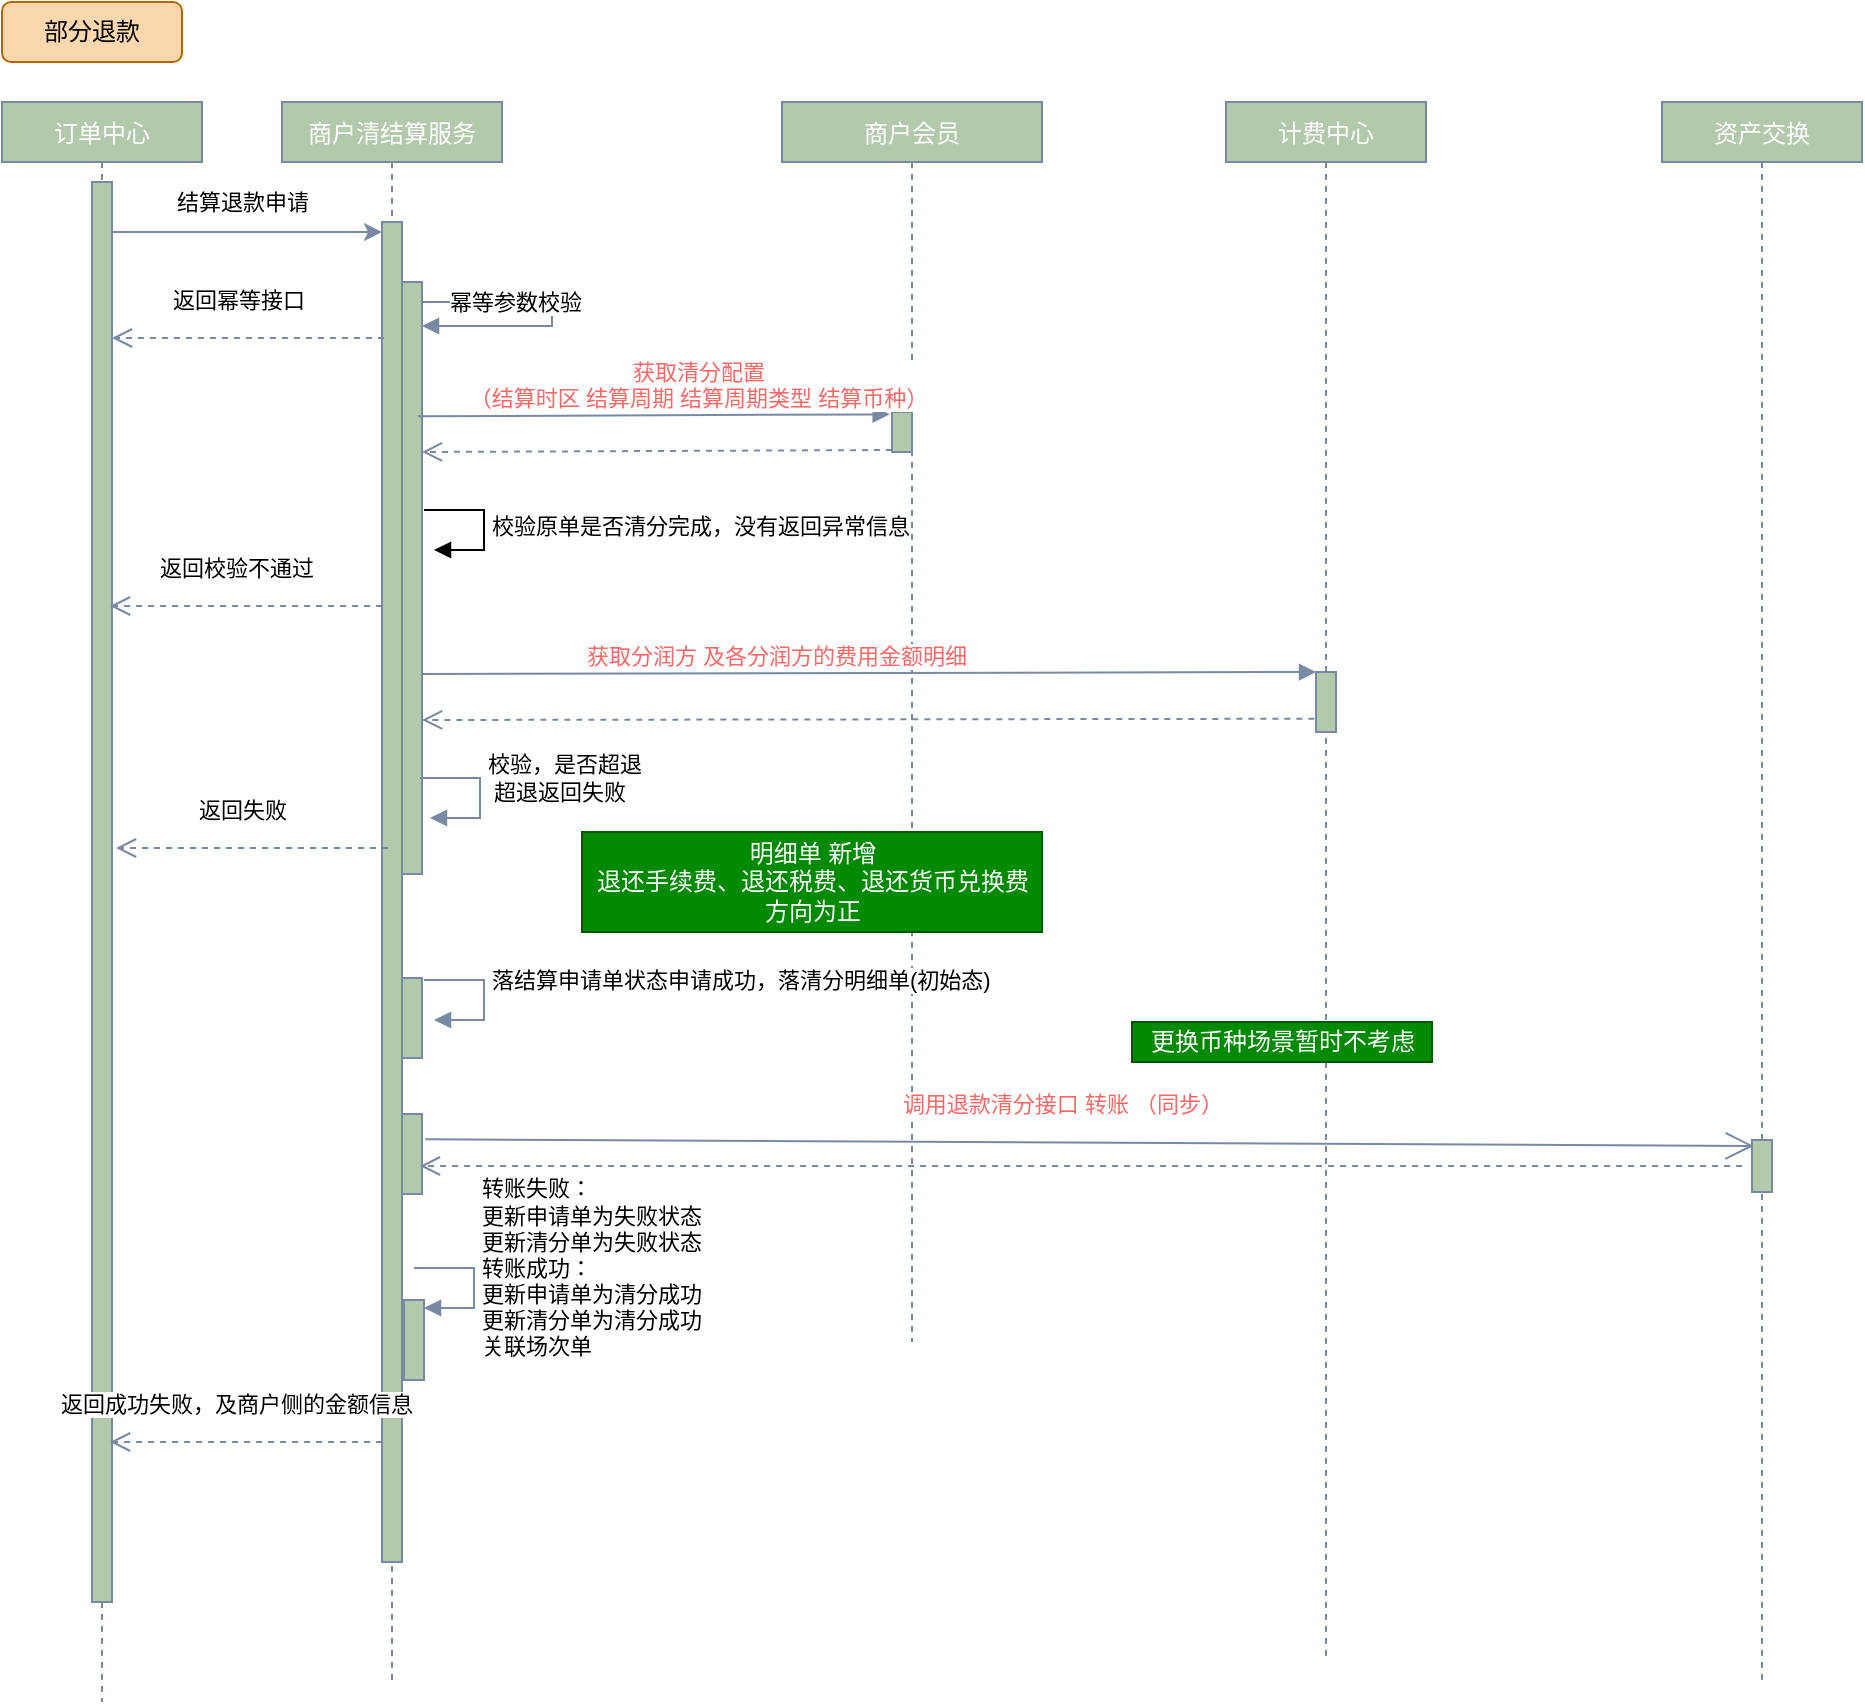 <mxfile version="16.0.3" type="github">
  <diagram id="kgpKYQtTHZ0yAKxKKP6v" name="Page-1">
    <mxGraphModel dx="1422" dy="754" grid="1" gridSize="10" guides="1" tooltips="1" connect="1" arrows="1" fold="1" page="1" pageScale="1" pageWidth="850" pageHeight="1100" math="0" shadow="0">
      <root>
        <mxCell id="0" />
        <mxCell id="1" parent="0" />
        <mxCell id="-24mSBLAlSgEENDBRZwc-1" value="订单中心" style="shape=umlLifeline;perimeter=lifelinePerimeter;container=1;collapsible=0;recursiveResize=0;shadow=0;strokeWidth=1;fillColor=#B2C9AB;strokeColor=#788AA3;fontColor=#FFFFFF;rounded=0;size=30;" parent="1" vertex="1">
          <mxGeometry x="20" y="60" width="100" height="800" as="geometry" />
        </mxCell>
        <mxCell id="-24mSBLAlSgEENDBRZwc-2" value="" style="points=[];perimeter=orthogonalPerimeter;shadow=0;strokeWidth=1;fillColor=#B2C9AB;strokeColor=#788AA3;fontColor=#46495D;rounded=0;" parent="-24mSBLAlSgEENDBRZwc-1" vertex="1">
          <mxGeometry x="45" y="40" width="10" height="710" as="geometry" />
        </mxCell>
        <mxCell id="-24mSBLAlSgEENDBRZwc-3" value="商户清结算服务" style="shape=umlLifeline;perimeter=lifelinePerimeter;container=1;collapsible=0;recursiveResize=0;shadow=0;strokeWidth=1;fillColor=#B2C9AB;strokeColor=#788AA3;fontColor=#FFFFFF;rounded=0;size=30;" parent="1" vertex="1">
          <mxGeometry x="160" y="60" width="110" height="790" as="geometry" />
        </mxCell>
        <mxCell id="-24mSBLAlSgEENDBRZwc-4" value="" style="points=[];perimeter=orthogonalPerimeter;shadow=0;strokeWidth=1;fillColor=#B2C9AB;strokeColor=#788AA3;fontColor=#46495D;rounded=0;" parent="-24mSBLAlSgEENDBRZwc-3" vertex="1">
          <mxGeometry x="50" y="60" width="10" height="670" as="geometry" />
        </mxCell>
        <mxCell id="-24mSBLAlSgEENDBRZwc-5" value="" style="html=1;points=[];perimeter=orthogonalPerimeter;fontSize=11;fontColor=#000000;strokeColor=#788AA3;fillColor=#B2C9AB;" parent="-24mSBLAlSgEENDBRZwc-3" vertex="1">
          <mxGeometry x="60" y="90" width="10" height="296" as="geometry" />
        </mxCell>
        <mxCell id="-24mSBLAlSgEENDBRZwc-6" value="幂等参数校验" style="edgeStyle=orthogonalEdgeStyle;html=1;align=left;spacingLeft=2;endArrow=block;rounded=0;fontSize=11;fontColor=#000000;strokeColor=#788AA3;fillColor=#B2C9AB;curved=0;exitX=1.003;exitY=0.207;exitDx=0;exitDy=0;exitPerimeter=0;" parent="-24mSBLAlSgEENDBRZwc-3" edge="1">
          <mxGeometry x="-0.824" relative="1" as="geometry">
            <mxPoint x="70.03" y="97.272" as="sourcePoint" />
            <Array as="points">
              <mxPoint x="135" y="100" />
              <mxPoint x="135" y="112" />
            </Array>
            <mxPoint as="offset" />
            <mxPoint x="70" y="112" as="targetPoint" />
          </mxGeometry>
        </mxCell>
        <mxCell id="-24mSBLAlSgEENDBRZwc-7" value="" style="html=1;points=[];perimeter=orthogonalPerimeter;fontSize=11;fontColor=#000000;strokeColor=#788AA3;fillColor=#B2C9AB;" parent="-24mSBLAlSgEENDBRZwc-3" vertex="1">
          <mxGeometry x="60" y="438" width="10" height="40" as="geometry" />
        </mxCell>
        <mxCell id="-24mSBLAlSgEENDBRZwc-8" value="校验，是否超退&lt;br&gt;&amp;nbsp;超退返回失败" style="edgeStyle=orthogonalEdgeStyle;html=1;align=left;spacingLeft=2;endArrow=block;rounded=0;entryX=1;entryY=0;fontSize=11;fontColor=#000000;strokeColor=#788AA3;strokeWidth=1;fillColor=#B2C9AB;curved=0;jumpStyle=none;" parent="-24mSBLAlSgEENDBRZwc-3" edge="1">
          <mxGeometry x="-0.2" relative="1" as="geometry">
            <mxPoint x="69" y="338" as="sourcePoint" />
            <Array as="points">
              <mxPoint x="99" y="338" />
            </Array>
            <mxPoint as="offset" />
            <mxPoint x="74" y="358" as="targetPoint" />
          </mxGeometry>
        </mxCell>
        <mxCell id="-24mSBLAlSgEENDBRZwc-9" value="" style="html=1;points=[];perimeter=orthogonalPerimeter;fontSize=11;fontColor=#000000;strokeColor=#788AA3;fillColor=#B2C9AB;" parent="-24mSBLAlSgEENDBRZwc-3" vertex="1">
          <mxGeometry x="60" y="506" width="10" height="40" as="geometry" />
        </mxCell>
        <mxCell id="-24mSBLAlSgEENDBRZwc-10" value="校验原单是否清分完成，没有返回异常信息" style="edgeStyle=orthogonalEdgeStyle;html=1;align=left;spacingLeft=2;endArrow=block;rounded=0;entryX=1;entryY=0;" parent="-24mSBLAlSgEENDBRZwc-3" edge="1">
          <mxGeometry relative="1" as="geometry">
            <mxPoint x="71" y="204" as="sourcePoint" />
            <Array as="points">
              <mxPoint x="101" y="204" />
            </Array>
            <mxPoint x="76" y="224" as="targetPoint" />
          </mxGeometry>
        </mxCell>
        <mxCell id="-24mSBLAlSgEENDBRZwc-11" value="返回校验不通过" style="html=1;verticalAlign=bottom;endArrow=open;dashed=1;endSize=8;fontSize=11;fontColor=#000000;strokeColor=#788AA3;strokeWidth=1;fillColor=#B2C9AB;curved=0;jumpStyle=none;" parent="-24mSBLAlSgEENDBRZwc-3" edge="1">
          <mxGeometry x="0.077" y="-10" relative="1" as="geometry">
            <mxPoint x="50" y="252" as="sourcePoint" />
            <mxPoint x="-86" y="252" as="targetPoint" />
            <mxPoint as="offset" />
          </mxGeometry>
        </mxCell>
        <mxCell id="-24mSBLAlSgEENDBRZwc-12" value="计费中心" style="shape=umlLifeline;perimeter=lifelinePerimeter;container=1;collapsible=0;recursiveResize=0;shadow=0;strokeWidth=1;fillColor=#B2C9AB;strokeColor=#788AA3;fontColor=#FFFFFF;rounded=0;size=30;" parent="1" vertex="1">
          <mxGeometry x="632" y="60" width="100" height="780" as="geometry" />
        </mxCell>
        <mxCell id="-24mSBLAlSgEENDBRZwc-13" value="" style="html=1;points=[];perimeter=orthogonalPerimeter;fontSize=11;fontColor=#000000;strokeColor=#788AA3;fillColor=#B2C9AB;" parent="-24mSBLAlSgEENDBRZwc-12" vertex="1">
          <mxGeometry x="45" y="285" width="10" height="30" as="geometry" />
        </mxCell>
        <mxCell id="-24mSBLAlSgEENDBRZwc-14" value="资产交换" style="shape=umlLifeline;perimeter=lifelinePerimeter;container=1;collapsible=0;recursiveResize=0;shadow=0;strokeWidth=1;fillColor=#B2C9AB;strokeColor=#788AA3;fontColor=#FFFFFF;rounded=0;size=30;" parent="1" vertex="1">
          <mxGeometry x="850" y="60" width="100" height="790" as="geometry" />
        </mxCell>
        <mxCell id="-24mSBLAlSgEENDBRZwc-15" value="" style="html=1;points=[];perimeter=orthogonalPerimeter;fontSize=11;fontColor=#000000;strokeColor=#788AA3;fillColor=#B2C9AB;" parent="-24mSBLAlSgEENDBRZwc-14" vertex="1">
          <mxGeometry x="45" y="519" width="10" height="26" as="geometry" />
        </mxCell>
        <mxCell id="-24mSBLAlSgEENDBRZwc-16" value="商户会员" style="shape=umlLifeline;perimeter=lifelinePerimeter;container=1;collapsible=0;recursiveResize=0;shadow=0;strokeWidth=1;fillColor=#B2C9AB;strokeColor=#788AA3;fontColor=#FFFFFF;rounded=0;size=30;" parent="1" vertex="1">
          <mxGeometry x="410" y="60" width="130" height="620" as="geometry" />
        </mxCell>
        <mxCell id="-24mSBLAlSgEENDBRZwc-17" value="" style="html=1;points=[];perimeter=orthogonalPerimeter;fontSize=11;fontColor=#000000;strokeColor=#788AA3;fillColor=#B2C9AB;" parent="-24mSBLAlSgEENDBRZwc-16" vertex="1">
          <mxGeometry x="55" y="155" width="10" height="20" as="geometry" />
        </mxCell>
        <mxCell id="V6eHYc5XbVQKVzU8smpy-5" value="明细单 新增&lt;br&gt;退还手续费、退还税费、退还货币兑换费&lt;br&gt;方向为正" style="text;html=1;resizable=0;autosize=1;align=center;verticalAlign=middle;points=[];fillColor=#008a00;strokeColor=#005700;rounded=0;fontColor=#ffffff;" vertex="1" parent="-24mSBLAlSgEENDBRZwc-16">
          <mxGeometry x="-100" y="365" width="230" height="50" as="geometry" />
        </mxCell>
        <mxCell id="-24mSBLAlSgEENDBRZwc-18" value="" style="endArrow=classic;html=1;fontColor=#FFFFFF;strokeColor=#788AA3;fillColor=#B2C9AB;curved=0;" parent="1" source="-24mSBLAlSgEENDBRZwc-2" target="-24mSBLAlSgEENDBRZwc-4" edge="1">
          <mxGeometry width="50" height="50" relative="1" as="geometry">
            <mxPoint x="380" y="190" as="sourcePoint" />
            <mxPoint x="430" y="140" as="targetPoint" />
            <Array as="points">
              <mxPoint x="160" y="125" />
            </Array>
          </mxGeometry>
        </mxCell>
        <mxCell id="-24mSBLAlSgEENDBRZwc-19" value="&lt;font color=&quot;#000000&quot;&gt;&lt;font style=&quot;font-size: 11px ; line-height: 0.8&quot;&gt;结算退款申请&lt;/font&gt;&lt;br&gt;&lt;/font&gt;" style="text;html=1;resizable=0;autosize=1;align=center;verticalAlign=middle;points=[];fillColor=none;strokeColor=none;rounded=0;fontColor=#FFFFFF;" parent="1" vertex="1">
          <mxGeometry x="95" y="100" width="90" height="20" as="geometry" />
        </mxCell>
        <mxCell id="-24mSBLAlSgEENDBRZwc-20" value="&lt;font color=&quot;#ff6666&quot;&gt;获取清分配置&lt;br&gt;（结算时区 结算周期 结算周期类型 结算币种）&lt;/font&gt;" style="html=1;verticalAlign=bottom;endArrow=block;fontSize=11;fontColor=#000000;strokeColor=#788AA3;fillColor=#B2C9AB;curved=0;entryX=0.083;entryY=0.058;entryDx=0;entryDy=0;entryPerimeter=0;strokeWidth=1;jumpStyle=none;" parent="1" edge="1">
          <mxGeometry x="0.187" relative="1" as="geometry">
            <mxPoint x="228" y="217.16" as="sourcePoint" />
            <mxPoint x="463.83" y="216.16" as="targetPoint" />
            <Array as="points" />
            <mxPoint as="offset" />
          </mxGeometry>
        </mxCell>
        <mxCell id="-24mSBLAlSgEENDBRZwc-21" value="" style="html=1;verticalAlign=bottom;endArrow=open;dashed=1;endSize=8;exitX=0;exitY=0.95;fontSize=11;fontColor=#000000;strokeColor=#788AA3;fillColor=#B2C9AB;curved=0;" parent="1" edge="1">
          <mxGeometry x="0.276" y="-1" relative="1" as="geometry">
            <mxPoint x="230" y="235" as="targetPoint" />
            <mxPoint as="offset" />
            <mxPoint x="465" y="234" as="sourcePoint" />
          </mxGeometry>
        </mxCell>
        <mxCell id="-24mSBLAlSgEENDBRZwc-26" value="&lt;font color=&quot;#ff6666&quot;&gt;获取分润方 及各分润方的费用金额明细&lt;/font&gt;" style="html=1;verticalAlign=bottom;endArrow=block;entryX=0;entryY=0;fontSize=11;fontColor=#000000;strokeColor=#788AA3;strokeWidth=1;fillColor=#B2C9AB;curved=0;jumpStyle=none;" parent="1" target="-24mSBLAlSgEENDBRZwc-13" edge="1">
          <mxGeometry x="-0.208" relative="1" as="geometry">
            <mxPoint x="230" y="346" as="sourcePoint" />
            <mxPoint as="offset" />
          </mxGeometry>
        </mxCell>
        <mxCell id="-24mSBLAlSgEENDBRZwc-27" value="" style="html=1;verticalAlign=bottom;endArrow=open;dashed=1;endSize=8;fontSize=11;fontColor=#000000;strokeColor=#788AA3;strokeWidth=1;fillColor=#B2C9AB;curved=0;jumpStyle=none;exitX=-0.083;exitY=0.779;exitDx=0;exitDy=0;exitPerimeter=0;" parent="1" source="-24mSBLAlSgEENDBRZwc-13" edge="1">
          <mxGeometry relative="1" as="geometry">
            <mxPoint x="230" y="369" as="targetPoint" />
          </mxGeometry>
        </mxCell>
        <mxCell id="-24mSBLAlSgEENDBRZwc-28" value="&lt;font color=&quot;#ff6666&quot;&gt;调用退款清分接口 转账 （同步）&lt;/font&gt;" style="html=1;verticalAlign=bottom;endArrow=open;dashed=1;endSize=8;fontSize=11;fontColor=#000000;strokeColor=#788AA3;strokeWidth=1;fillColor=#B2C9AB;curved=0;jumpStyle=none;entryX=0.9;entryY=0.675;entryDx=0;entryDy=0;entryPerimeter=0;" parent="1" edge="1">
          <mxGeometry x="0.029" y="-22" relative="1" as="geometry">
            <mxPoint x="229" y="592" as="targetPoint" />
            <mxPoint x="890" y="592" as="sourcePoint" />
            <mxPoint as="offset" />
          </mxGeometry>
        </mxCell>
        <mxCell id="-24mSBLAlSgEENDBRZwc-29" value="" style="endArrow=open;endFill=1;endSize=12;html=1;fontSize=11;fontColor=#000000;strokeColor=#788AA3;strokeWidth=1;fillColor=#B2C9AB;curved=0;jumpStyle=none;exitX=1.167;exitY=0.342;exitDx=0;exitDy=0;exitPerimeter=0;entryX=0.083;entryY=0.115;entryDx=0;entryDy=0;entryPerimeter=0;" parent="1" target="-24mSBLAlSgEENDBRZwc-15" edge="1">
          <mxGeometry width="160" relative="1" as="geometry">
            <mxPoint x="231.67" y="578.68" as="sourcePoint" />
            <mxPoint x="890" y="545" as="targetPoint" />
            <Array as="points" />
          </mxGeometry>
        </mxCell>
        <mxCell id="-24mSBLAlSgEENDBRZwc-30" value="部分退款" style="rounded=1;whiteSpace=wrap;html=1;fillColor=#fad7ac;strokeColor=#b46504;" parent="1" vertex="1">
          <mxGeometry x="20" y="10" width="90" height="30" as="geometry" />
        </mxCell>
        <mxCell id="-24mSBLAlSgEENDBRZwc-31" value="返回成功失败，及商户侧的金额信息" style="html=1;verticalAlign=bottom;endArrow=open;dashed=1;endSize=8;fontSize=11;fontColor=#000000;strokeColor=#788AA3;strokeWidth=1;fillColor=#B2C9AB;curved=0;jumpStyle=none;" parent="1" edge="1">
          <mxGeometry x="0.077" y="-10" relative="1" as="geometry">
            <mxPoint x="210" y="730" as="sourcePoint" />
            <mxPoint x="74" y="730" as="targetPoint" />
            <mxPoint as="offset" />
          </mxGeometry>
        </mxCell>
        <mxCell id="-24mSBLAlSgEENDBRZwc-32" value="" style="html=1;points=[];perimeter=orthogonalPerimeter;fontSize=11;fontColor=#000000;strokeColor=#788AA3;fillColor=#B2C9AB;" parent="1" vertex="1">
          <mxGeometry x="221" y="659" width="10" height="40" as="geometry" />
        </mxCell>
        <mxCell id="-24mSBLAlSgEENDBRZwc-33" value="转账失败：&lt;br&gt;更新申请单为失败状态&lt;br&gt;更新清分单为失败状态&lt;br&gt;转账成功：&lt;br&gt;更新申请单为清分成功&lt;br&gt;更新清分单为清分成功&lt;br&gt;关联场次单" style="edgeStyle=orthogonalEdgeStyle;html=1;align=left;spacingLeft=2;endArrow=block;rounded=0;entryX=1;entryY=0;fontSize=11;fontColor=#000000;strokeColor=#788AA3;strokeWidth=1;fillColor=#B2C9AB;curved=0;jumpStyle=none;" parent="1" edge="1">
          <mxGeometry x="-0.2" relative="1" as="geometry">
            <mxPoint x="226" y="643" as="sourcePoint" />
            <Array as="points">
              <mxPoint x="256" y="643" />
            </Array>
            <mxPoint as="offset" />
            <mxPoint x="231" y="663" as="targetPoint" />
          </mxGeometry>
        </mxCell>
        <mxCell id="-24mSBLAlSgEENDBRZwc-34" value="更换币种场景暂时不考虑" style="text;html=1;resizable=0;autosize=1;align=center;verticalAlign=middle;points=[];fillColor=#008a00;strokeColor=#005700;rounded=0;fontColor=#ffffff;" parent="1" vertex="1">
          <mxGeometry x="585" y="520" width="150" height="20" as="geometry" />
        </mxCell>
        <mxCell id="V6eHYc5XbVQKVzU8smpy-1" value="落结算申请单状态申请成功，落清分明细单(初始态)" style="edgeStyle=orthogonalEdgeStyle;html=1;align=left;spacingLeft=2;endArrow=block;rounded=0;entryX=1;entryY=0;fontSize=11;fontColor=#000000;strokeColor=#788AA3;strokeWidth=1;fillColor=#B2C9AB;curved=0;jumpStyle=none;" edge="1" parent="1">
          <mxGeometry x="-0.2" relative="1" as="geometry">
            <mxPoint x="231" y="499" as="sourcePoint" />
            <Array as="points">
              <mxPoint x="261" y="499" />
            </Array>
            <mxPoint as="offset" />
            <mxPoint x="236" y="519" as="targetPoint" />
          </mxGeometry>
        </mxCell>
        <mxCell id="V6eHYc5XbVQKVzU8smpy-2" value="返回失败" style="html=1;verticalAlign=bottom;endArrow=open;dashed=1;endSize=8;fontSize=11;fontColor=#000000;strokeColor=#788AA3;strokeWidth=1;fillColor=#B2C9AB;curved=0;jumpStyle=none;" edge="1" parent="1">
          <mxGeometry x="0.077" y="-10" relative="1" as="geometry">
            <mxPoint x="213" y="433" as="sourcePoint" />
            <mxPoint x="77" y="433" as="targetPoint" />
            <mxPoint as="offset" />
          </mxGeometry>
        </mxCell>
        <mxCell id="V6eHYc5XbVQKVzU8smpy-3" value="返回幂等接口" style="html=1;verticalAlign=bottom;endArrow=open;dashed=1;endSize=8;fontSize=11;fontColor=#000000;strokeColor=#788AA3;strokeWidth=1;fillColor=#B2C9AB;curved=0;jumpStyle=none;" edge="1" parent="1">
          <mxGeometry x="0.077" y="-10" relative="1" as="geometry">
            <mxPoint x="211" y="178" as="sourcePoint" />
            <mxPoint x="75" y="178" as="targetPoint" />
            <mxPoint as="offset" />
          </mxGeometry>
        </mxCell>
      </root>
    </mxGraphModel>
  </diagram>
</mxfile>
